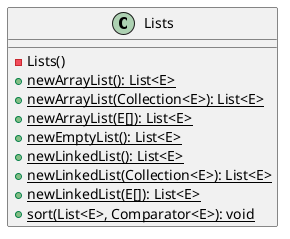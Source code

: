 @startuml

    class Lists {
        -Lists()
        {static} +newArrayList(): List<E>
        {static} +newArrayList(Collection<E>): List<E>
        {static} +newArrayList(E[]): List<E>
        {static} +newEmptyList(): List<E>
        {static} +newLinkedList(): List<E>
        {static} +newLinkedList(Collection<E>): List<E>
        {static} +newLinkedList(E[]): List<E>
        {static} +sort(List<E>, Comparator<E>): void
    }

@enduml
